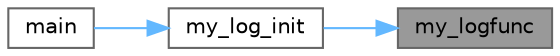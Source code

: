 digraph "my_logfunc"
{
 // LATEX_PDF_SIZE
  bgcolor="transparent";
  edge [fontname=Helvetica,fontsize=10,labelfontname=Helvetica,labelfontsize=10];
  node [fontname=Helvetica,fontsize=10,shape=box,height=0.2,width=0.4];
  rankdir="RL";
  Node1 [label="my_logfunc",height=0.2,width=0.4,color="gray40", fillcolor="grey60", style="filled", fontcolor="black",tooltip="日志的回调函数，实际写入的日志除了err等级会立刻写入以外，其他的日志都会先保存到队列里面。"];
  Node1 -> Node2 [dir="back",color="steelblue1",style="solid"];
  Node2 [label="my_log_init",height=0.2,width=0.4,color="grey40", fillcolor="white", style="filled",URL="$mylog_8c.html#a4000d3dad3c1647c8fa8d7760653bbfe",tooltip="在使用日志以前调用，"];
  Node2 -> Node3 [dir="back",color="steelblue1",style="solid"];
  Node3 [label="main",height=0.2,width=0.4,color="grey40", fillcolor="white", style="filled",URL="$test_8c.html#a3c04138a5bfe5d72780bb7e82a18e627",tooltip="主函数"];
}
